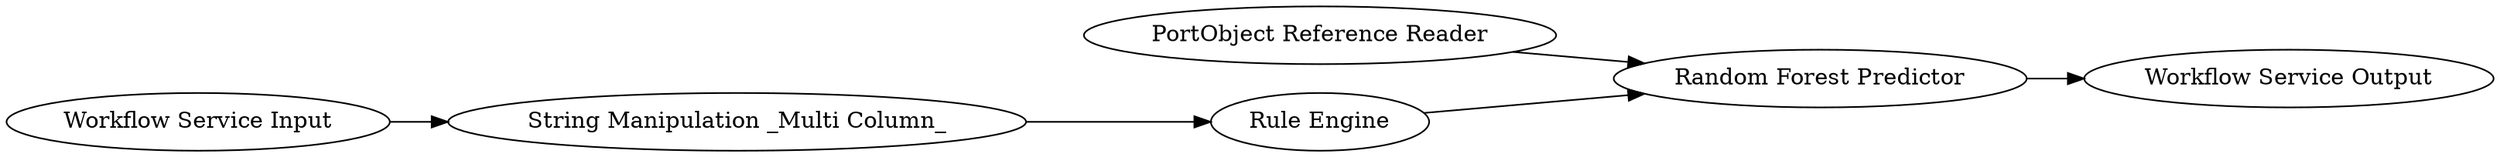 digraph {
	77 -> 78
	96 -> 55
	55 -> 98
	97 -> 77
	78 -> 55
	96 [label="PortObject Reference Reader"]
	55 [label="Random Forest Predictor"]
	98 [label="Workflow Service Output"]
	97 [label="Workflow Service Input"]
	77 [label="String Manipulation _Multi Column_"]
	78 [label="Rule Engine"]
	rankdir=LR
}
